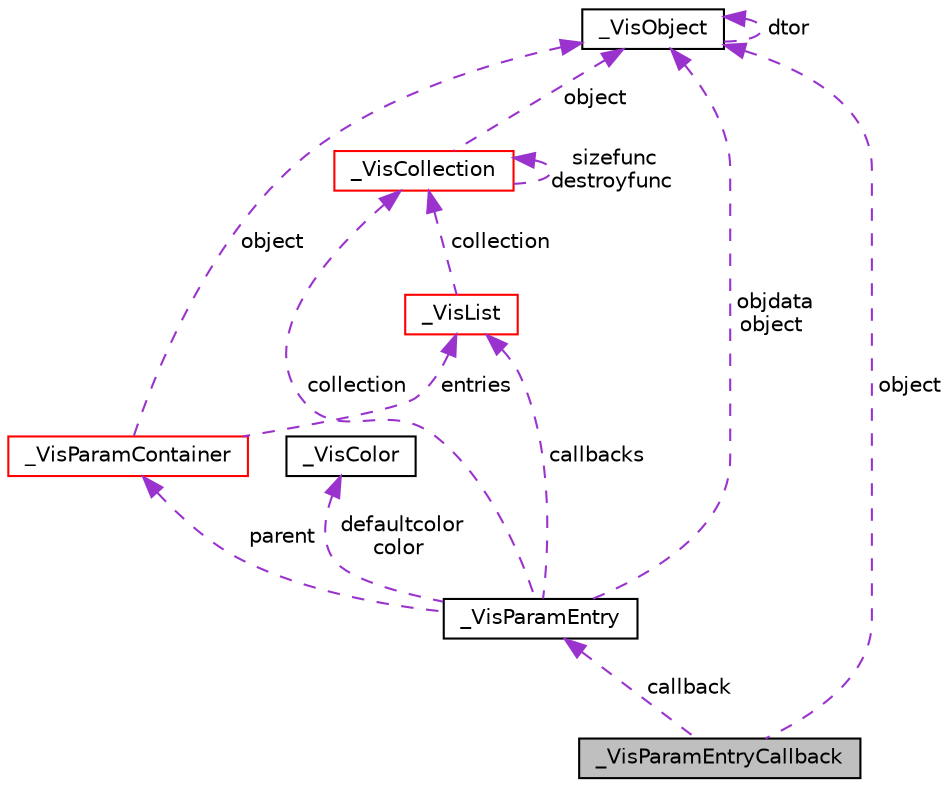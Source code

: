 digraph G
{
  edge [fontname="Helvetica",fontsize="10",labelfontname="Helvetica",labelfontsize="10"];
  node [fontname="Helvetica",fontsize="10",shape=record];
  Node1 [label="_VisParamEntryCallback",height=0.2,width=0.4,color="black", fillcolor="grey75", style="filled" fontcolor="black"];
  Node2 -> Node1 [dir="back",color="darkorchid3",fontsize="10",style="dashed",label=" callback" ,fontname="Helvetica"];
  Node2 [label="_VisParamEntry",height=0.2,width=0.4,color="black", fillcolor="white", style="filled",URL="$struct__VisParamEntry.html",tooltip="A parameter entry, used for plugin parameters and such."];
  Node3 -> Node2 [dir="back",color="darkorchid3",fontsize="10",style="dashed",label=" parent" ,fontname="Helvetica"];
  Node3 [label="_VisParamContainer",height=0.2,width=0.4,color="red", fillcolor="white", style="filled",URL="$struct__VisParamContainer.html",tooltip="Parameter container, is the container for a set of parameters."];
  Node4 -> Node3 [dir="back",color="darkorchid3",fontsize="10",style="dashed",label=" entries" ,fontname="Helvetica"];
  Node4 [label="_VisList",height=0.2,width=0.4,color="red", fillcolor="white", style="filled",URL="$struct__VisList.html",tooltip="The VisList data structure represents a linked list."];
  Node5 -> Node4 [dir="back",color="darkorchid3",fontsize="10",style="dashed",label=" collection" ,fontname="Helvetica"];
  Node5 [label="_VisCollection",height=0.2,width=0.4,color="red", fillcolor="white", style="filled",URL="$struct__VisCollection.html"];
  Node5 -> Node5 [dir="back",color="darkorchid3",fontsize="10",style="dashed",label=" sizefunc\ndestroyfunc" ,fontname="Helvetica"];
  Node6 -> Node5 [dir="back",color="darkorchid3",fontsize="10",style="dashed",label=" object" ,fontname="Helvetica"];
  Node6 [label="_VisObject",height=0.2,width=0.4,color="black", fillcolor="white", style="filled",URL="$struct__VisObject.html",tooltip="The VisObject structure contains all the VisObject housekeeping data like refcounting and a pointer t..."];
  Node6 -> Node6 [dir="back",color="darkorchid3",fontsize="10",style="dashed",label=" dtor" ,fontname="Helvetica"];
  Node6 -> Node3 [dir="back",color="darkorchid3",fontsize="10",style="dashed",label=" object" ,fontname="Helvetica"];
  Node5 -> Node2 [dir="back",color="darkorchid3",fontsize="10",style="dashed",label=" collection" ,fontname="Helvetica"];
  Node4 -> Node2 [dir="back",color="darkorchid3",fontsize="10",style="dashed",label=" callbacks" ,fontname="Helvetica"];
  Node7 -> Node2 [dir="back",color="darkorchid3",fontsize="10",style="dashed",label=" defaultcolor\ncolor" ,fontname="Helvetica"];
  Node7 [label="_VisColor",height=0.2,width=0.4,color="black", fillcolor="white", style="filled",URL="$struct__VisColor.html"];
  Node6 -> Node2 [dir="back",color="darkorchid3",fontsize="10",style="dashed",label=" objdata\nobject" ,fontname="Helvetica"];
  Node6 -> Node1 [dir="back",color="darkorchid3",fontsize="10",style="dashed",label=" object" ,fontname="Helvetica"];
}
